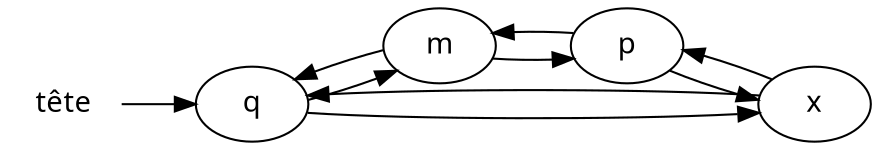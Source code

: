 digraph liste {
    rankdir="LR";
    node [fontname="Courrier"];
    tete [label="tête" shape=plaintext]
    0 [label="q"];
    1 [label="m"];
    2 [label="p"];
    3 [label="x"];

    tete -> 0;

    0 -> 1;
    1 -> 2;
    2 -> 3;
    3 -> 0;

    1 -> 0;
    2 -> 1;
    3 -> 2;

    0 -> 3;
}
